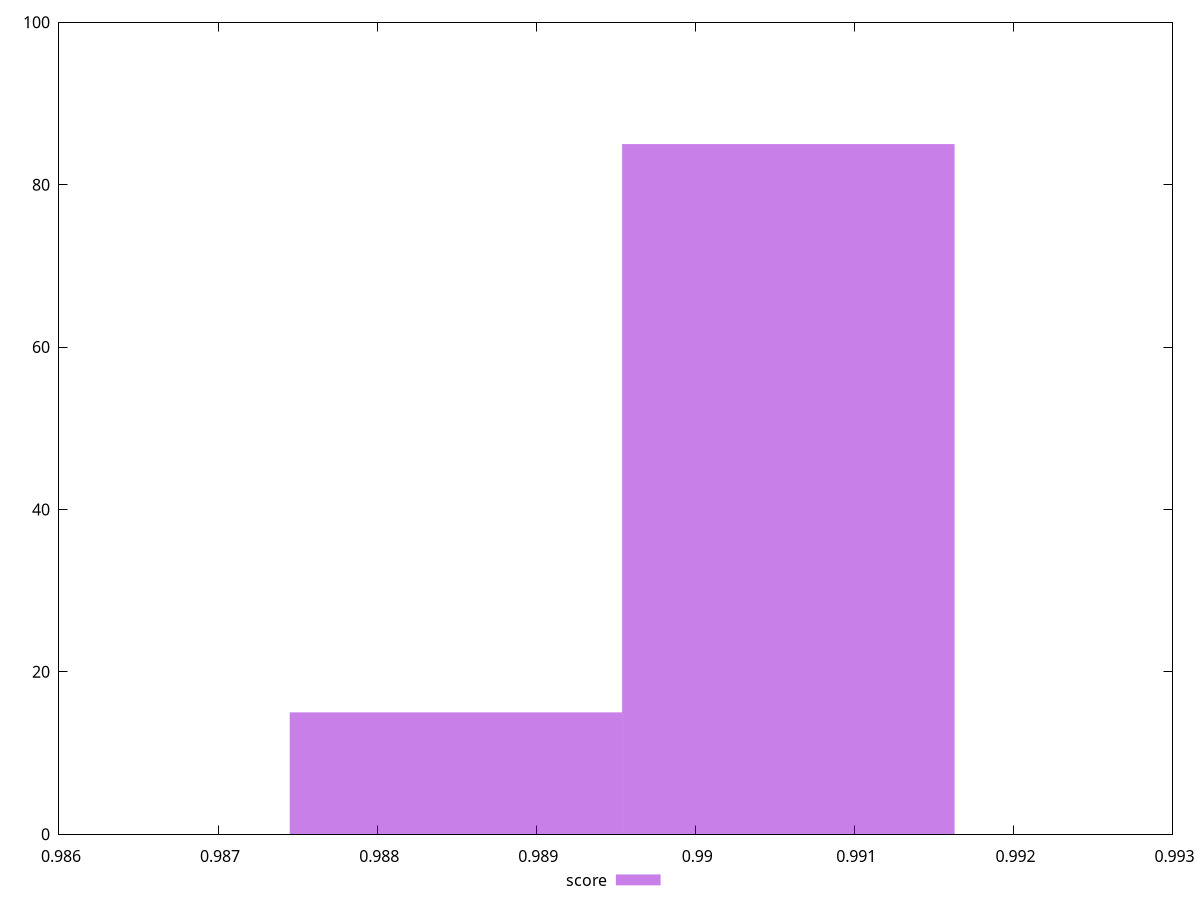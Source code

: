 reset
set terminal svg size 640, 490 enhanced background rgb 'white'
set output "reprap/bootup-time/samples/pages+cached+nointeractive/score/histogram.svg"

$score <<EOF
0.9884951530732916 15
0.990584994834546 85
EOF

set key outside below
set boxwidth 0.0020898417612543164
set yrange [0:100]
set style fill transparent solid 0.5 noborder

plot \
  $score title "score" with boxes, \


reset